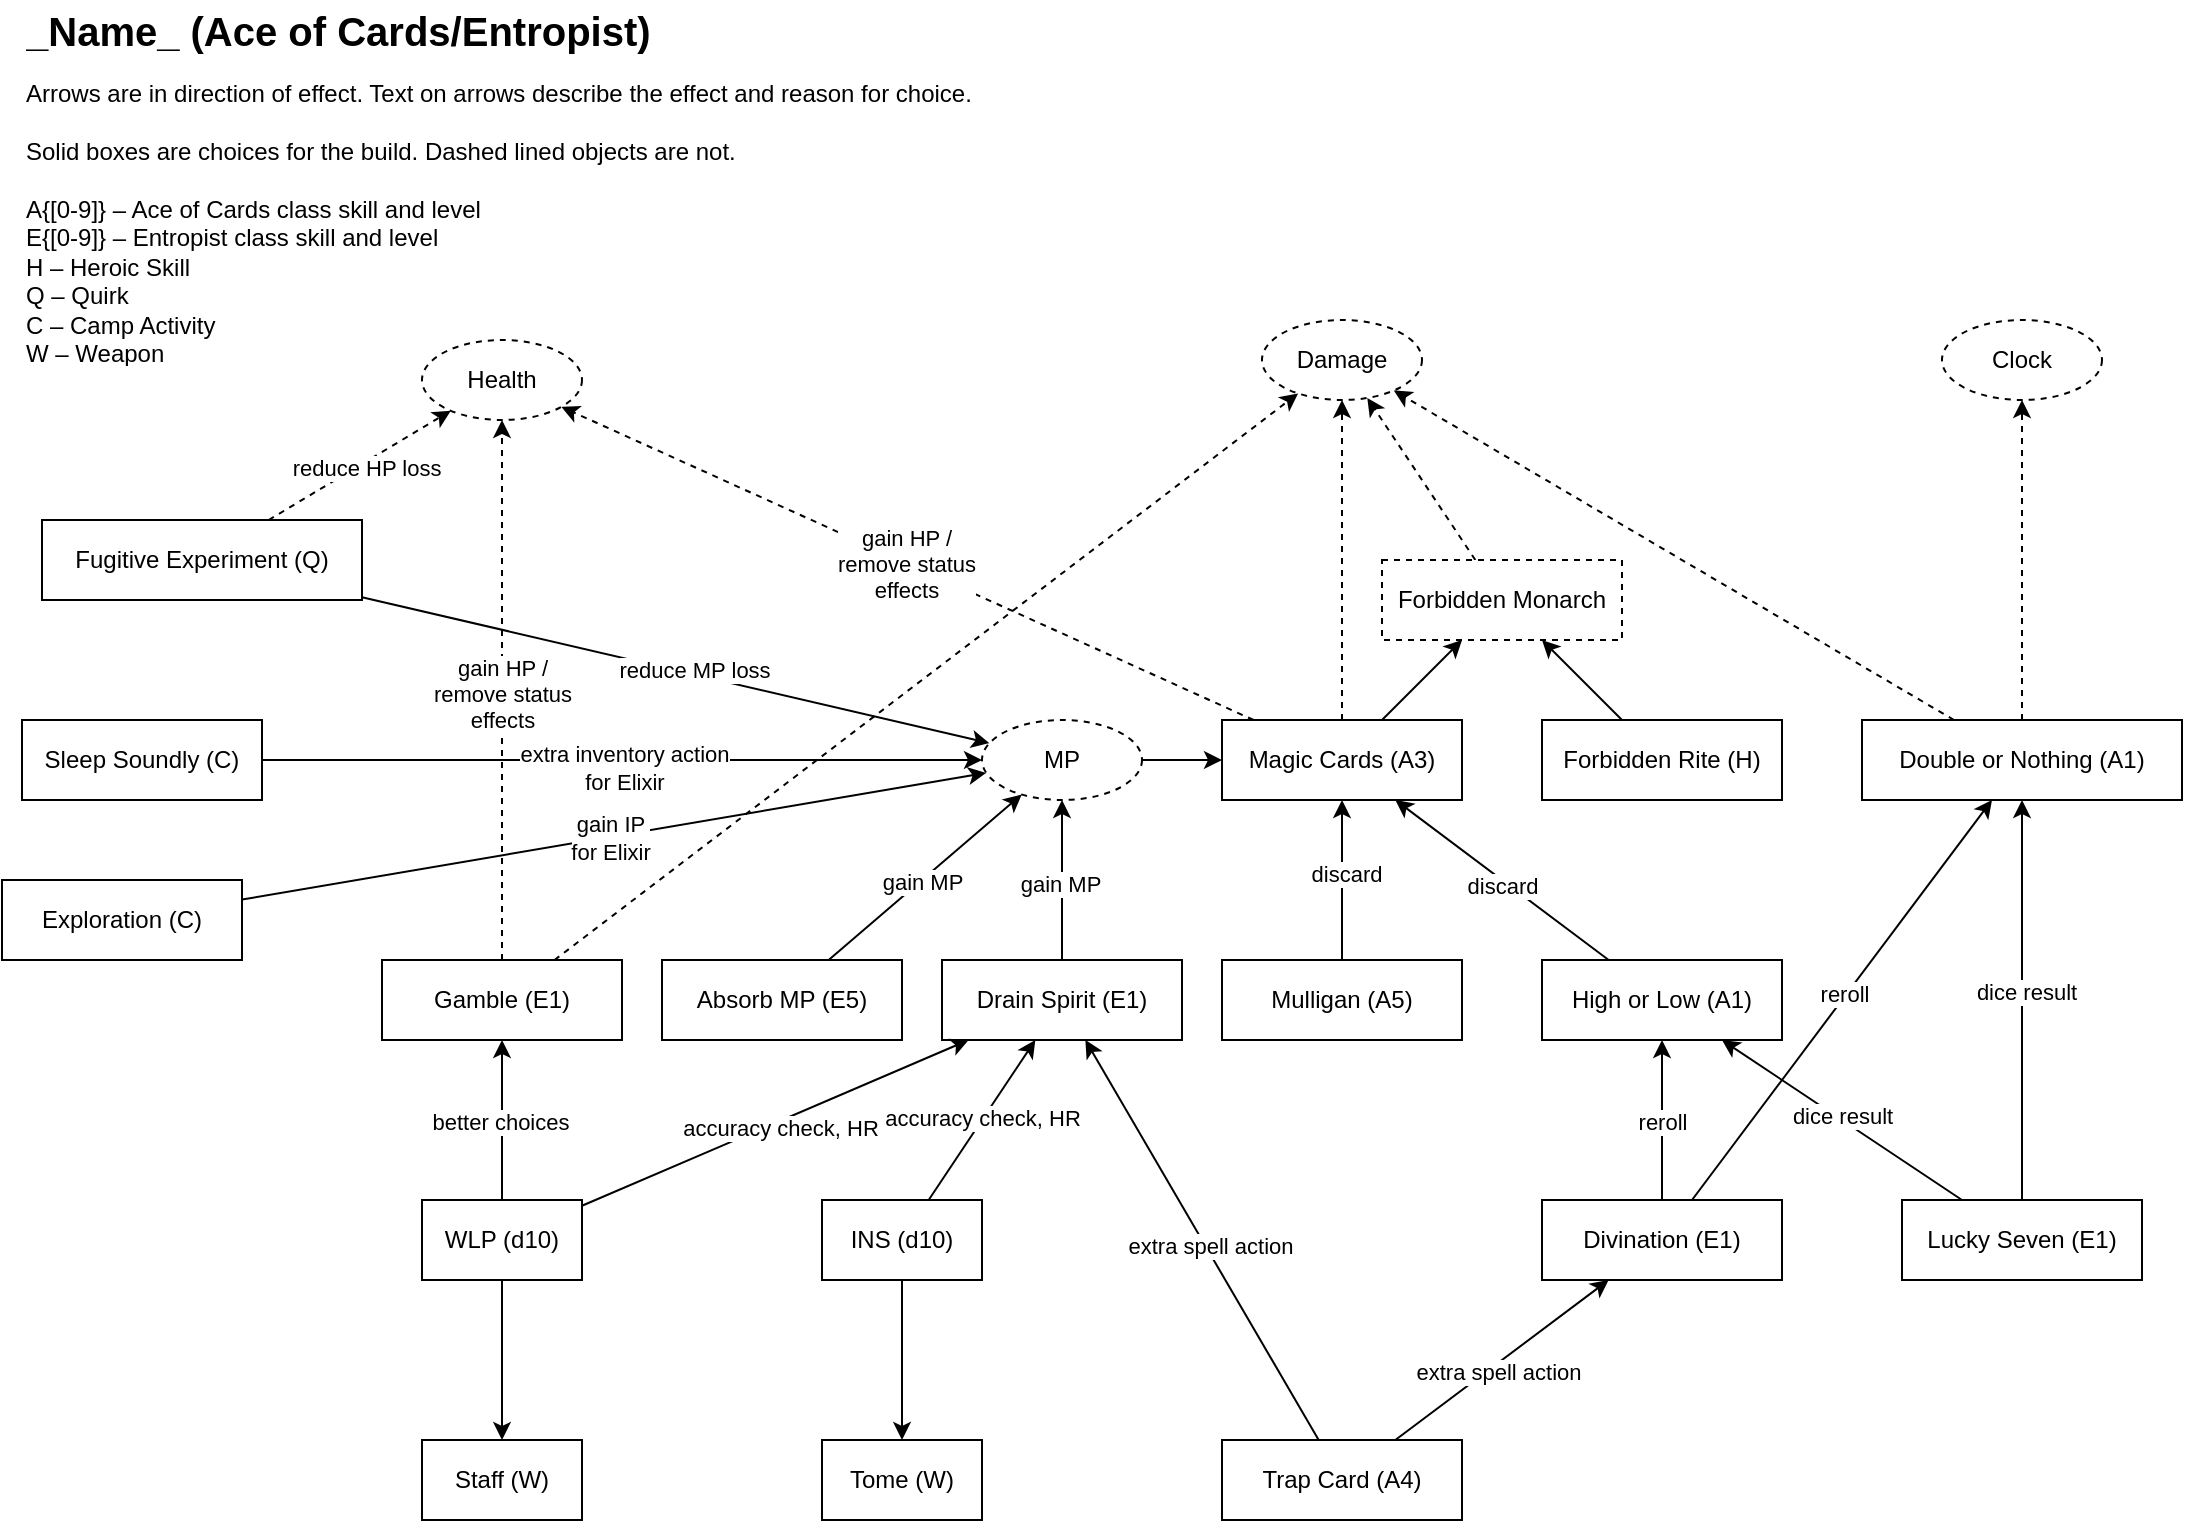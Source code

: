 <mxfile version="24.8.3">
  <diagram name="Page-1" id="wvwpxJ3qpvKAKbhsZj7C">
    <mxGraphModel dx="637" dy="499" grid="1" gridSize="10" guides="1" tooltips="1" connect="1" arrows="1" fold="1" page="1" pageScale="1" pageWidth="1169" pageHeight="827" math="0" shadow="0">
      <root>
        <mxCell id="0" />
        <mxCell id="1" parent="0" />
        <mxCell id="RhFWqp1TSaXYGgG4U2mp-10" style="rounded=0;orthogonalLoop=1;jettySize=auto;html=1;dashed=1;" parent="1" source="RhFWqp1TSaXYGgG4U2mp-3" target="RhFWqp1TSaXYGgG4U2mp-7" edge="1">
          <mxGeometry relative="1" as="geometry" />
        </mxCell>
        <mxCell id="RhFWqp1TSaXYGgG4U2mp-16" style="rounded=0;orthogonalLoop=1;jettySize=auto;html=1;" parent="1" source="RhFWqp1TSaXYGgG4U2mp-3" target="RhFWqp1TSaXYGgG4U2mp-4" edge="1">
          <mxGeometry relative="1" as="geometry" />
        </mxCell>
        <mxCell id="RhFWqp1TSaXYGgG4U2mp-64" style="rounded=0;orthogonalLoop=1;jettySize=auto;html=1;dashed=1;" parent="1" source="RhFWqp1TSaXYGgG4U2mp-3" target="RhFWqp1TSaXYGgG4U2mp-61" edge="1">
          <mxGeometry relative="1" as="geometry" />
        </mxCell>
        <mxCell id="RhFWqp1TSaXYGgG4U2mp-75" value="gain HP /&lt;br&gt;remove status&lt;br&gt;effects" style="edgeLabel;html=1;align=center;verticalAlign=middle;resizable=0;points=[];" parent="RhFWqp1TSaXYGgG4U2mp-64" vertex="1" connectable="0">
          <mxGeometry x="0.005" relative="1" as="geometry">
            <mxPoint as="offset" />
          </mxGeometry>
        </mxCell>
        <mxCell id="RhFWqp1TSaXYGgG4U2mp-3" value="Magic Cards (A3)" style="rounded=0;whiteSpace=wrap;html=1;" parent="1" vertex="1">
          <mxGeometry x="640" y="400" width="120" height="40" as="geometry" />
        </mxCell>
        <mxCell id="RhFWqp1TSaXYGgG4U2mp-9" style="rounded=0;orthogonalLoop=1;jettySize=auto;html=1;dashed=1;" parent="1" source="RhFWqp1TSaXYGgG4U2mp-4" target="RhFWqp1TSaXYGgG4U2mp-7" edge="1">
          <mxGeometry relative="1" as="geometry" />
        </mxCell>
        <mxCell id="RhFWqp1TSaXYGgG4U2mp-4" value="Forbidden Monarch" style="rounded=0;whiteSpace=wrap;html=1;dashed=1;" parent="1" vertex="1">
          <mxGeometry x="720" y="320" width="120" height="40" as="geometry" />
        </mxCell>
        <mxCell id="RhFWqp1TSaXYGgG4U2mp-11" style="rounded=0;orthogonalLoop=1;jettySize=auto;html=1;" parent="1" source="RhFWqp1TSaXYGgG4U2mp-5" target="RhFWqp1TSaXYGgG4U2mp-65" edge="1">
          <mxGeometry relative="1" as="geometry" />
        </mxCell>
        <mxCell id="RhFWqp1TSaXYGgG4U2mp-35" value="gain MP" style="edgeLabel;html=1;align=center;verticalAlign=middle;resizable=0;points=[];" parent="RhFWqp1TSaXYGgG4U2mp-11" vertex="1" connectable="0">
          <mxGeometry x="-0.05" relative="1" as="geometry">
            <mxPoint as="offset" />
          </mxGeometry>
        </mxCell>
        <mxCell id="RhFWqp1TSaXYGgG4U2mp-5" value="Absorb MP (E5)" style="rounded=0;whiteSpace=wrap;html=1;" parent="1" vertex="1">
          <mxGeometry x="360" y="520" width="120" height="40" as="geometry" />
        </mxCell>
        <mxCell id="RhFWqp1TSaXYGgG4U2mp-12" style="rounded=0;orthogonalLoop=1;jettySize=auto;html=1;" parent="1" source="RhFWqp1TSaXYGgG4U2mp-6" target="RhFWqp1TSaXYGgG4U2mp-3" edge="1">
          <mxGeometry relative="1" as="geometry" />
        </mxCell>
        <mxCell id="RhFWqp1TSaXYGgG4U2mp-33" value="discard" style="edgeLabel;html=1;align=center;verticalAlign=middle;resizable=0;points=[];" parent="RhFWqp1TSaXYGgG4U2mp-12" vertex="1" connectable="0">
          <mxGeometry x="0.057" y="-2" relative="1" as="geometry">
            <mxPoint y="-1" as="offset" />
          </mxGeometry>
        </mxCell>
        <mxCell id="RhFWqp1TSaXYGgG4U2mp-6" value="&lt;div&gt;Mulligan (A5)&lt;/div&gt;" style="rounded=0;whiteSpace=wrap;html=1;" parent="1" vertex="1">
          <mxGeometry x="640" y="520" width="120" height="40" as="geometry" />
        </mxCell>
        <mxCell id="RhFWqp1TSaXYGgG4U2mp-7" value="Damage" style="ellipse;whiteSpace=wrap;html=1;dashed=1;" parent="1" vertex="1">
          <mxGeometry x="660" y="200" width="80" height="40" as="geometry" />
        </mxCell>
        <mxCell id="RhFWqp1TSaXYGgG4U2mp-8" value="Clock" style="ellipse;whiteSpace=wrap;html=1;dashed=1;" parent="1" vertex="1">
          <mxGeometry x="1000" y="200" width="80" height="40" as="geometry" />
        </mxCell>
        <mxCell id="RhFWqp1TSaXYGgG4U2mp-25" style="rounded=0;orthogonalLoop=1;jettySize=auto;html=1;" parent="1" source="RhFWqp1TSaXYGgG4U2mp-13" target="RhFWqp1TSaXYGgG4U2mp-14" edge="1">
          <mxGeometry relative="1" as="geometry" />
        </mxCell>
        <mxCell id="RhFWqp1TSaXYGgG4U2mp-40" value="reroll" style="edgeLabel;html=1;align=center;verticalAlign=middle;resizable=0;points=[];" parent="RhFWqp1TSaXYGgG4U2mp-25" vertex="1" connectable="0">
          <mxGeometry x="-0.025" relative="1" as="geometry">
            <mxPoint as="offset" />
          </mxGeometry>
        </mxCell>
        <mxCell id="RhFWqp1TSaXYGgG4U2mp-52" style="rounded=0;orthogonalLoop=1;jettySize=auto;html=1;" parent="1" source="RhFWqp1TSaXYGgG4U2mp-13" target="RhFWqp1TSaXYGgG4U2mp-49" edge="1">
          <mxGeometry relative="1" as="geometry" />
        </mxCell>
        <mxCell id="RhFWqp1TSaXYGgG4U2mp-53" value="reroll" style="edgeLabel;html=1;align=center;verticalAlign=middle;resizable=0;points=[];" parent="RhFWqp1TSaXYGgG4U2mp-52" vertex="1" connectable="0">
          <mxGeometry x="0.025" y="1" relative="1" as="geometry">
            <mxPoint as="offset" />
          </mxGeometry>
        </mxCell>
        <mxCell id="RhFWqp1TSaXYGgG4U2mp-13" value="Divination (E1)" style="rounded=0;whiteSpace=wrap;html=1;" parent="1" vertex="1">
          <mxGeometry x="800" y="640" width="120" height="40" as="geometry" />
        </mxCell>
        <mxCell id="RhFWqp1TSaXYGgG4U2mp-22" style="rounded=0;orthogonalLoop=1;jettySize=auto;html=1;" parent="1" source="RhFWqp1TSaXYGgG4U2mp-14" target="RhFWqp1TSaXYGgG4U2mp-3" edge="1">
          <mxGeometry relative="1" as="geometry" />
        </mxCell>
        <mxCell id="RhFWqp1TSaXYGgG4U2mp-34" value="discard" style="edgeLabel;html=1;align=center;verticalAlign=middle;resizable=0;points=[];" parent="RhFWqp1TSaXYGgG4U2mp-22" vertex="1" connectable="0">
          <mxGeometry x="-0.027" y="2" relative="1" as="geometry">
            <mxPoint as="offset" />
          </mxGeometry>
        </mxCell>
        <mxCell id="RhFWqp1TSaXYGgG4U2mp-14" value="High or Low (A1)" style="rounded=0;whiteSpace=wrap;html=1;" parent="1" vertex="1">
          <mxGeometry x="800" y="520" width="120" height="40" as="geometry" />
        </mxCell>
        <mxCell id="RhFWqp1TSaXYGgG4U2mp-24" style="rounded=0;orthogonalLoop=1;jettySize=auto;html=1;" parent="1" source="RhFWqp1TSaXYGgG4U2mp-15" target="RhFWqp1TSaXYGgG4U2mp-14" edge="1">
          <mxGeometry relative="1" as="geometry" />
        </mxCell>
        <mxCell id="RhFWqp1TSaXYGgG4U2mp-39" value="dice result" style="edgeLabel;html=1;align=center;verticalAlign=middle;resizable=0;points=[];" parent="RhFWqp1TSaXYGgG4U2mp-24" vertex="1" connectable="0">
          <mxGeometry x="0.023" y="-2" relative="1" as="geometry">
            <mxPoint as="offset" />
          </mxGeometry>
        </mxCell>
        <mxCell id="RhFWqp1TSaXYGgG4U2mp-50" style="rounded=0;orthogonalLoop=1;jettySize=auto;html=1;" parent="1" source="RhFWqp1TSaXYGgG4U2mp-15" target="RhFWqp1TSaXYGgG4U2mp-49" edge="1">
          <mxGeometry relative="1" as="geometry" />
        </mxCell>
        <mxCell id="RhFWqp1TSaXYGgG4U2mp-51" value="dice result" style="edgeLabel;html=1;align=center;verticalAlign=middle;resizable=0;points=[];" parent="RhFWqp1TSaXYGgG4U2mp-50" vertex="1" connectable="0">
          <mxGeometry x="0.035" y="-2" relative="1" as="geometry">
            <mxPoint y="-1" as="offset" />
          </mxGeometry>
        </mxCell>
        <mxCell id="RhFWqp1TSaXYGgG4U2mp-15" value="Lucky Seven (E1)" style="rounded=0;whiteSpace=wrap;html=1;" parent="1" vertex="1">
          <mxGeometry x="980" y="640" width="120" height="40" as="geometry" />
        </mxCell>
        <mxCell id="RhFWqp1TSaXYGgG4U2mp-18" style="rounded=0;orthogonalLoop=1;jettySize=auto;html=1;" parent="1" source="RhFWqp1TSaXYGgG4U2mp-17" target="RhFWqp1TSaXYGgG4U2mp-4" edge="1">
          <mxGeometry relative="1" as="geometry" />
        </mxCell>
        <mxCell id="RhFWqp1TSaXYGgG4U2mp-17" value="Forbidden Rite (H)" style="rounded=0;whiteSpace=wrap;html=1;" parent="1" vertex="1">
          <mxGeometry x="800" y="400" width="120" height="40" as="geometry" />
        </mxCell>
        <mxCell id="RhFWqp1TSaXYGgG4U2mp-54" style="rounded=0;orthogonalLoop=1;jettySize=auto;html=1;" parent="1" source="RhFWqp1TSaXYGgG4U2mp-20" target="RhFWqp1TSaXYGgG4U2mp-65" edge="1">
          <mxGeometry relative="1" as="geometry" />
        </mxCell>
        <mxCell id="RhFWqp1TSaXYGgG4U2mp-55" value="gain MP" style="edgeLabel;html=1;align=center;verticalAlign=middle;resizable=0;points=[];" parent="RhFWqp1TSaXYGgG4U2mp-54" vertex="1" connectable="0">
          <mxGeometry x="-0.042" y="1" relative="1" as="geometry">
            <mxPoint as="offset" />
          </mxGeometry>
        </mxCell>
        <mxCell id="RhFWqp1TSaXYGgG4U2mp-20" value="Drain Spirit (E1)" style="rounded=0;whiteSpace=wrap;html=1;" parent="1" vertex="1">
          <mxGeometry x="500" y="520" width="120" height="40" as="geometry" />
        </mxCell>
        <mxCell id="RhFWqp1TSaXYGgG4U2mp-26" style="rounded=0;orthogonalLoop=1;jettySize=auto;html=1;" parent="1" source="RhFWqp1TSaXYGgG4U2mp-21" target="RhFWqp1TSaXYGgG4U2mp-13" edge="1">
          <mxGeometry relative="1" as="geometry" />
        </mxCell>
        <mxCell id="RhFWqp1TSaXYGgG4U2mp-44" value="extra spell action" style="edgeLabel;html=1;align=center;verticalAlign=middle;resizable=0;points=[];" parent="RhFWqp1TSaXYGgG4U2mp-26" vertex="1" connectable="0">
          <mxGeometry x="-0.075" y="-3" relative="1" as="geometry">
            <mxPoint as="offset" />
          </mxGeometry>
        </mxCell>
        <mxCell id="RhFWqp1TSaXYGgG4U2mp-32" style="rounded=0;orthogonalLoop=1;jettySize=auto;html=1;" parent="1" source="RhFWqp1TSaXYGgG4U2mp-21" target="RhFWqp1TSaXYGgG4U2mp-20" edge="1">
          <mxGeometry relative="1" as="geometry" />
        </mxCell>
        <mxCell id="RhFWqp1TSaXYGgG4U2mp-45" value="extra spell action" style="edgeLabel;html=1;align=center;verticalAlign=middle;resizable=0;points=[];" parent="RhFWqp1TSaXYGgG4U2mp-32" vertex="1" connectable="0">
          <mxGeometry x="-0.035" y="-2" relative="1" as="geometry">
            <mxPoint as="offset" />
          </mxGeometry>
        </mxCell>
        <mxCell id="RhFWqp1TSaXYGgG4U2mp-21" value="&lt;div&gt;Trap Card (A4)&lt;/div&gt;" style="rounded=0;whiteSpace=wrap;html=1;" parent="1" vertex="1">
          <mxGeometry x="640" y="760" width="120" height="40" as="geometry" />
        </mxCell>
        <mxCell id="RhFWqp1TSaXYGgG4U2mp-31" style="rounded=0;orthogonalLoop=1;jettySize=auto;html=1;" parent="1" source="RhFWqp1TSaXYGgG4U2mp-28" target="RhFWqp1TSaXYGgG4U2mp-20" edge="1">
          <mxGeometry relative="1" as="geometry" />
        </mxCell>
        <mxCell id="RhFWqp1TSaXYGgG4U2mp-48" value="accuracy check, HR" style="edgeLabel;html=1;align=center;verticalAlign=middle;resizable=0;points=[];" parent="RhFWqp1TSaXYGgG4U2mp-31" vertex="1" connectable="0">
          <mxGeometry x="0.01" y="1" relative="1" as="geometry">
            <mxPoint as="offset" />
          </mxGeometry>
        </mxCell>
        <mxCell id="CmZH3Qbe7u27wujmRb0h-4" style="rounded=0;orthogonalLoop=1;jettySize=auto;html=1;" edge="1" parent="1" source="RhFWqp1TSaXYGgG4U2mp-28" target="CmZH3Qbe7u27wujmRb0h-3">
          <mxGeometry relative="1" as="geometry" />
        </mxCell>
        <mxCell id="RhFWqp1TSaXYGgG4U2mp-28" value="&lt;div&gt;INS (d10)&lt;/div&gt;" style="rounded=0;whiteSpace=wrap;html=1;" parent="1" vertex="1">
          <mxGeometry x="440" y="640" width="80" height="40" as="geometry" />
        </mxCell>
        <mxCell id="RhFWqp1TSaXYGgG4U2mp-30" style="rounded=0;orthogonalLoop=1;jettySize=auto;html=1;" parent="1" source="RhFWqp1TSaXYGgG4U2mp-29" target="RhFWqp1TSaXYGgG4U2mp-20" edge="1">
          <mxGeometry relative="1" as="geometry">
            <Array as="points" />
          </mxGeometry>
        </mxCell>
        <mxCell id="RhFWqp1TSaXYGgG4U2mp-47" value="accuracy check, HR" style="edgeLabel;html=1;align=center;verticalAlign=middle;resizable=0;points=[];" parent="RhFWqp1TSaXYGgG4U2mp-30" vertex="1" connectable="0">
          <mxGeometry x="0.01" y="-3" relative="1" as="geometry">
            <mxPoint as="offset" />
          </mxGeometry>
        </mxCell>
        <mxCell id="RhFWqp1TSaXYGgG4U2mp-59" style="rounded=0;orthogonalLoop=1;jettySize=auto;html=1;" parent="1" source="RhFWqp1TSaXYGgG4U2mp-29" target="RhFWqp1TSaXYGgG4U2mp-58" edge="1">
          <mxGeometry relative="1" as="geometry" />
        </mxCell>
        <mxCell id="RhFWqp1TSaXYGgG4U2mp-60" value="better choices" style="edgeLabel;html=1;align=center;verticalAlign=middle;resizable=0;points=[];" parent="RhFWqp1TSaXYGgG4U2mp-59" vertex="1" connectable="0">
          <mxGeometry x="-0.011" y="1" relative="1" as="geometry">
            <mxPoint as="offset" />
          </mxGeometry>
        </mxCell>
        <mxCell id="CmZH3Qbe7u27wujmRb0h-5" style="rounded=0;orthogonalLoop=1;jettySize=auto;html=1;" edge="1" parent="1" source="RhFWqp1TSaXYGgG4U2mp-29" target="CmZH3Qbe7u27wujmRb0h-2">
          <mxGeometry relative="1" as="geometry" />
        </mxCell>
        <mxCell id="RhFWqp1TSaXYGgG4U2mp-29" value="WLP (d10)" style="rounded=0;whiteSpace=wrap;html=1;" parent="1" vertex="1">
          <mxGeometry x="240" y="640" width="80" height="40" as="geometry" />
        </mxCell>
        <mxCell id="RhFWqp1TSaXYGgG4U2mp-56" style="rounded=0;orthogonalLoop=1;jettySize=auto;html=1;dashed=1;" parent="1" source="RhFWqp1TSaXYGgG4U2mp-49" target="RhFWqp1TSaXYGgG4U2mp-8" edge="1">
          <mxGeometry relative="1" as="geometry" />
        </mxCell>
        <mxCell id="RhFWqp1TSaXYGgG4U2mp-57" style="rounded=0;orthogonalLoop=1;jettySize=auto;html=1;dashed=1;" parent="1" source="RhFWqp1TSaXYGgG4U2mp-49" target="RhFWqp1TSaXYGgG4U2mp-7" edge="1">
          <mxGeometry relative="1" as="geometry" />
        </mxCell>
        <mxCell id="RhFWqp1TSaXYGgG4U2mp-49" value="Double or Nothing (A1)" style="rounded=0;whiteSpace=wrap;html=1;" parent="1" vertex="1">
          <mxGeometry x="960" y="400" width="160" height="40" as="geometry" />
        </mxCell>
        <mxCell id="RhFWqp1TSaXYGgG4U2mp-62" style="rounded=0;orthogonalLoop=1;jettySize=auto;html=1;dashed=1;" parent="1" source="RhFWqp1TSaXYGgG4U2mp-58" target="RhFWqp1TSaXYGgG4U2mp-61" edge="1">
          <mxGeometry relative="1" as="geometry" />
        </mxCell>
        <mxCell id="RhFWqp1TSaXYGgG4U2mp-74" value="gain HP /&lt;br&gt;remove status&lt;br&gt;effects" style="edgeLabel;html=1;align=center;verticalAlign=middle;resizable=0;points=[];" parent="RhFWqp1TSaXYGgG4U2mp-62" vertex="1" connectable="0">
          <mxGeometry x="-0.014" relative="1" as="geometry">
            <mxPoint as="offset" />
          </mxGeometry>
        </mxCell>
        <mxCell id="RhFWqp1TSaXYGgG4U2mp-63" style="rounded=0;orthogonalLoop=1;jettySize=auto;html=1;dashed=1;" parent="1" source="RhFWqp1TSaXYGgG4U2mp-58" target="RhFWqp1TSaXYGgG4U2mp-7" edge="1">
          <mxGeometry relative="1" as="geometry" />
        </mxCell>
        <mxCell id="RhFWqp1TSaXYGgG4U2mp-58" value="Gamble (E1)" style="rounded=0;whiteSpace=wrap;html=1;" parent="1" vertex="1">
          <mxGeometry x="220" y="520" width="120" height="40" as="geometry" />
        </mxCell>
        <mxCell id="RhFWqp1TSaXYGgG4U2mp-61" value="Health" style="ellipse;whiteSpace=wrap;html=1;dashed=1;" parent="1" vertex="1">
          <mxGeometry x="240" y="210" width="80" height="40" as="geometry" />
        </mxCell>
        <mxCell id="RhFWqp1TSaXYGgG4U2mp-66" style="rounded=0;orthogonalLoop=1;jettySize=auto;html=1;" parent="1" source="RhFWqp1TSaXYGgG4U2mp-65" target="RhFWqp1TSaXYGgG4U2mp-3" edge="1">
          <mxGeometry relative="1" as="geometry" />
        </mxCell>
        <mxCell id="RhFWqp1TSaXYGgG4U2mp-65" value="MP" style="ellipse;whiteSpace=wrap;html=1;dashed=1;" parent="1" vertex="1">
          <mxGeometry x="520" y="400" width="80" height="40" as="geometry" />
        </mxCell>
        <mxCell id="RhFWqp1TSaXYGgG4U2mp-70" style="rounded=0;orthogonalLoop=1;jettySize=auto;html=1;dashed=1;" parent="1" source="RhFWqp1TSaXYGgG4U2mp-68" target="RhFWqp1TSaXYGgG4U2mp-61" edge="1">
          <mxGeometry relative="1" as="geometry" />
        </mxCell>
        <mxCell id="RhFWqp1TSaXYGgG4U2mp-73" value="reduce HP loss" style="edgeLabel;html=1;align=center;verticalAlign=middle;resizable=0;points=[];" parent="RhFWqp1TSaXYGgG4U2mp-70" vertex="1" connectable="0">
          <mxGeometry x="0.035" y="-2" relative="1" as="geometry">
            <mxPoint as="offset" />
          </mxGeometry>
        </mxCell>
        <mxCell id="RhFWqp1TSaXYGgG4U2mp-71" style="rounded=0;orthogonalLoop=1;jettySize=auto;html=1;" parent="1" source="RhFWqp1TSaXYGgG4U2mp-68" target="RhFWqp1TSaXYGgG4U2mp-65" edge="1">
          <mxGeometry relative="1" as="geometry" />
        </mxCell>
        <mxCell id="RhFWqp1TSaXYGgG4U2mp-72" value="reduce MP loss" style="edgeLabel;html=1;align=center;verticalAlign=middle;resizable=0;points=[];" parent="RhFWqp1TSaXYGgG4U2mp-71" vertex="1" connectable="0">
          <mxGeometry x="0.054" y="2" relative="1" as="geometry">
            <mxPoint as="offset" />
          </mxGeometry>
        </mxCell>
        <mxCell id="RhFWqp1TSaXYGgG4U2mp-68" value="Fugitive Experiment (Q)" style="rounded=0;whiteSpace=wrap;html=1;" parent="1" vertex="1">
          <mxGeometry x="50" y="300" width="160" height="40" as="geometry" />
        </mxCell>
        <mxCell id="CmZH3Qbe7u27wujmRb0h-2" value="Staff (W)" style="rounded=0;whiteSpace=wrap;html=1;" vertex="1" parent="1">
          <mxGeometry x="240" y="760" width="80" height="40" as="geometry" />
        </mxCell>
        <mxCell id="CmZH3Qbe7u27wujmRb0h-3" value="Tome (W)" style="rounded=0;whiteSpace=wrap;html=1;" vertex="1" parent="1">
          <mxGeometry x="440" y="760" width="80" height="40" as="geometry" />
        </mxCell>
        <mxCell id="CmZH3Qbe7u27wujmRb0h-8" style="edgeStyle=orthogonalEdgeStyle;rounded=0;orthogonalLoop=1;jettySize=auto;html=1;exitX=0.5;exitY=1;exitDx=0;exitDy=0;" edge="1" parent="1" source="CmZH3Qbe7u27wujmRb0h-3" target="CmZH3Qbe7u27wujmRb0h-3">
          <mxGeometry relative="1" as="geometry" />
        </mxCell>
        <mxCell id="CmZH3Qbe7u27wujmRb0h-17" style="rounded=0;orthogonalLoop=1;jettySize=auto;html=1;" edge="1" parent="1" source="CmZH3Qbe7u27wujmRb0h-11" target="RhFWqp1TSaXYGgG4U2mp-65">
          <mxGeometry relative="1" as="geometry" />
        </mxCell>
        <mxCell id="CmZH3Qbe7u27wujmRb0h-18" value="extra inventory action&lt;br&gt;for Elixir" style="edgeLabel;html=1;align=center;verticalAlign=middle;resizable=0;points=[];" vertex="1" connectable="0" parent="CmZH3Qbe7u27wujmRb0h-17">
          <mxGeometry x="0.011" y="-4" relative="1" as="geometry">
            <mxPoint x="-1" as="offset" />
          </mxGeometry>
        </mxCell>
        <mxCell id="CmZH3Qbe7u27wujmRb0h-11" value="Sleep Soundly (C)" style="rounded=0;whiteSpace=wrap;html=1;" vertex="1" parent="1">
          <mxGeometry x="40" y="400" width="120" height="40" as="geometry" />
        </mxCell>
        <mxCell id="CmZH3Qbe7u27wujmRb0h-15" style="rounded=0;orthogonalLoop=1;jettySize=auto;html=1;" edge="1" parent="1" source="CmZH3Qbe7u27wujmRb0h-12" target="RhFWqp1TSaXYGgG4U2mp-65">
          <mxGeometry relative="1" as="geometry" />
        </mxCell>
        <mxCell id="CmZH3Qbe7u27wujmRb0h-16" value="gain IP &lt;br&gt;for Elixir" style="edgeLabel;html=1;align=center;verticalAlign=middle;resizable=0;points=[];" vertex="1" connectable="0" parent="CmZH3Qbe7u27wujmRb0h-15">
          <mxGeometry x="-0.015" relative="1" as="geometry">
            <mxPoint as="offset" />
          </mxGeometry>
        </mxCell>
        <mxCell id="CmZH3Qbe7u27wujmRb0h-12" value="Exploration (C)" style="rounded=0;whiteSpace=wrap;html=1;" vertex="1" parent="1">
          <mxGeometry x="30" y="480" width="120" height="40" as="geometry" />
        </mxCell>
        <mxCell id="CmZH3Qbe7u27wujmRb0h-20" value="&lt;h1 style=&quot;margin-top: 0px; line-height: 64%;&quot;&gt;&lt;font style=&quot;font-size: 20px;&quot;&gt;_Name_ (Ace of Cards/Entropist)&lt;/font&gt;&lt;/h1&gt;&lt;div&gt;Arrows are in direction of effect. Text on arrows describe the effect and reason for choice.&lt;br&gt;&lt;/div&gt;&lt;div&gt;&lt;br&gt;&lt;/div&gt;&lt;div&gt;Solid boxes are choices for the build. Dashed lined objects are not.&lt;br&gt;&lt;/div&gt;&lt;div&gt;&lt;br&gt;&lt;/div&gt;&lt;div&gt;A{[0-9]} – Ace of Cards class skill and level&lt;br&gt;&lt;/div&gt;&lt;div&gt;E{[0-9]}  – Entropist class skill and level&lt;br&gt;&lt;/div&gt;&lt;div&gt;H – Heroic Skill&lt;br&gt;&lt;/div&gt;&lt;div&gt;Q – Quirk&lt;/div&gt;&lt;div&gt;C – Camp Activity&lt;/div&gt;&lt;div&gt;W – Weapon&lt;br&gt;&lt;/div&gt;" style="text;html=1;whiteSpace=wrap;overflow=hidden;rounded=0;" vertex="1" parent="1">
          <mxGeometry x="40" y="40" width="520" height="180" as="geometry" />
        </mxCell>
      </root>
    </mxGraphModel>
  </diagram>
</mxfile>
